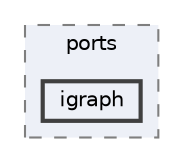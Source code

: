 digraph "external/reflect-cpp/vcpkg/ports/igraph"
{
 // LATEX_PDF_SIZE
  bgcolor="transparent";
  edge [fontname=Helvetica,fontsize=10,labelfontname=Helvetica,labelfontsize=10];
  node [fontname=Helvetica,fontsize=10,shape=box,height=0.2,width=0.4];
  compound=true
  subgraph clusterdir_df60b2f324da79eef08d334ef7853e86 {
    graph [ bgcolor="#edf0f7", pencolor="grey50", label="ports", fontname=Helvetica,fontsize=10 style="filled,dashed", URL="dir_df60b2f324da79eef08d334ef7853e86.html",tooltip=""]
  dir_f8c72fe7797e3cf78c67537c2437aaff [label="igraph", fillcolor="#edf0f7", color="grey25", style="filled,bold", URL="dir_f8c72fe7797e3cf78c67537c2437aaff.html",tooltip=""];
  }
}

